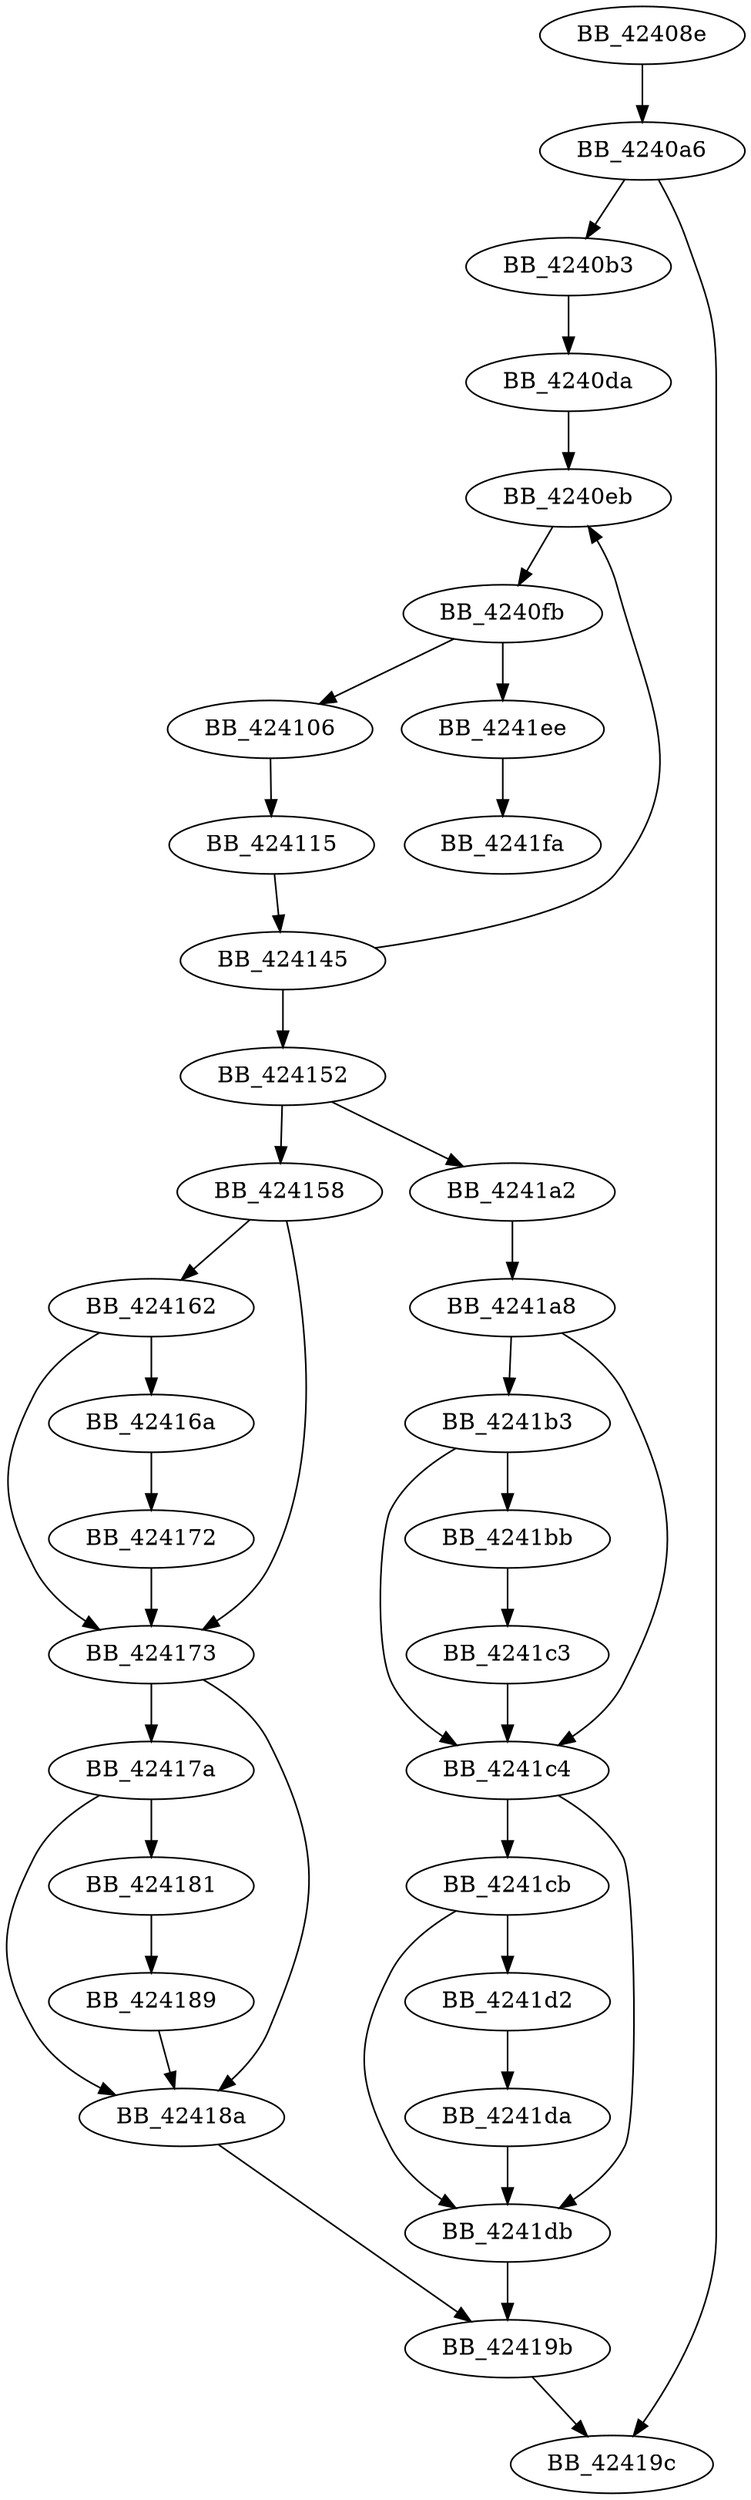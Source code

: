 DiGraph __wsetlocale_get_all{
BB_42408e->BB_4240a6
BB_4240a6->BB_4240b3
BB_4240a6->BB_42419c
BB_4240b3->BB_4240da
BB_4240da->BB_4240eb
BB_4240eb->BB_4240fb
BB_4240fb->BB_424106
BB_4240fb->BB_4241ee
BB_424106->BB_424115
BB_424115->BB_424145
BB_424145->BB_4240eb
BB_424145->BB_424152
BB_424152->BB_424158
BB_424152->BB_4241a2
BB_424158->BB_424162
BB_424158->BB_424173
BB_424162->BB_42416a
BB_424162->BB_424173
BB_42416a->BB_424172
BB_424172->BB_424173
BB_424173->BB_42417a
BB_424173->BB_42418a
BB_42417a->BB_424181
BB_42417a->BB_42418a
BB_424181->BB_424189
BB_424189->BB_42418a
BB_42418a->BB_42419b
BB_42419b->BB_42419c
BB_4241a2->BB_4241a8
BB_4241a8->BB_4241b3
BB_4241a8->BB_4241c4
BB_4241b3->BB_4241bb
BB_4241b3->BB_4241c4
BB_4241bb->BB_4241c3
BB_4241c3->BB_4241c4
BB_4241c4->BB_4241cb
BB_4241c4->BB_4241db
BB_4241cb->BB_4241d2
BB_4241cb->BB_4241db
BB_4241d2->BB_4241da
BB_4241da->BB_4241db
BB_4241db->BB_42419b
BB_4241ee->BB_4241fa
}
